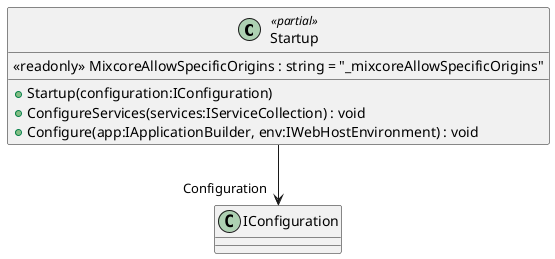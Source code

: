 @startuml
class Startup <<partial>> {
    + Startup(configuration:IConfiguration)
    <<readonly>> MixcoreAllowSpecificOrigins : string = "_mixcoreAllowSpecificOrigins"
    + ConfigureServices(services:IServiceCollection) : void
    + Configure(app:IApplicationBuilder, env:IWebHostEnvironment) : void
}
Startup --> "Configuration" IConfiguration
@enduml
